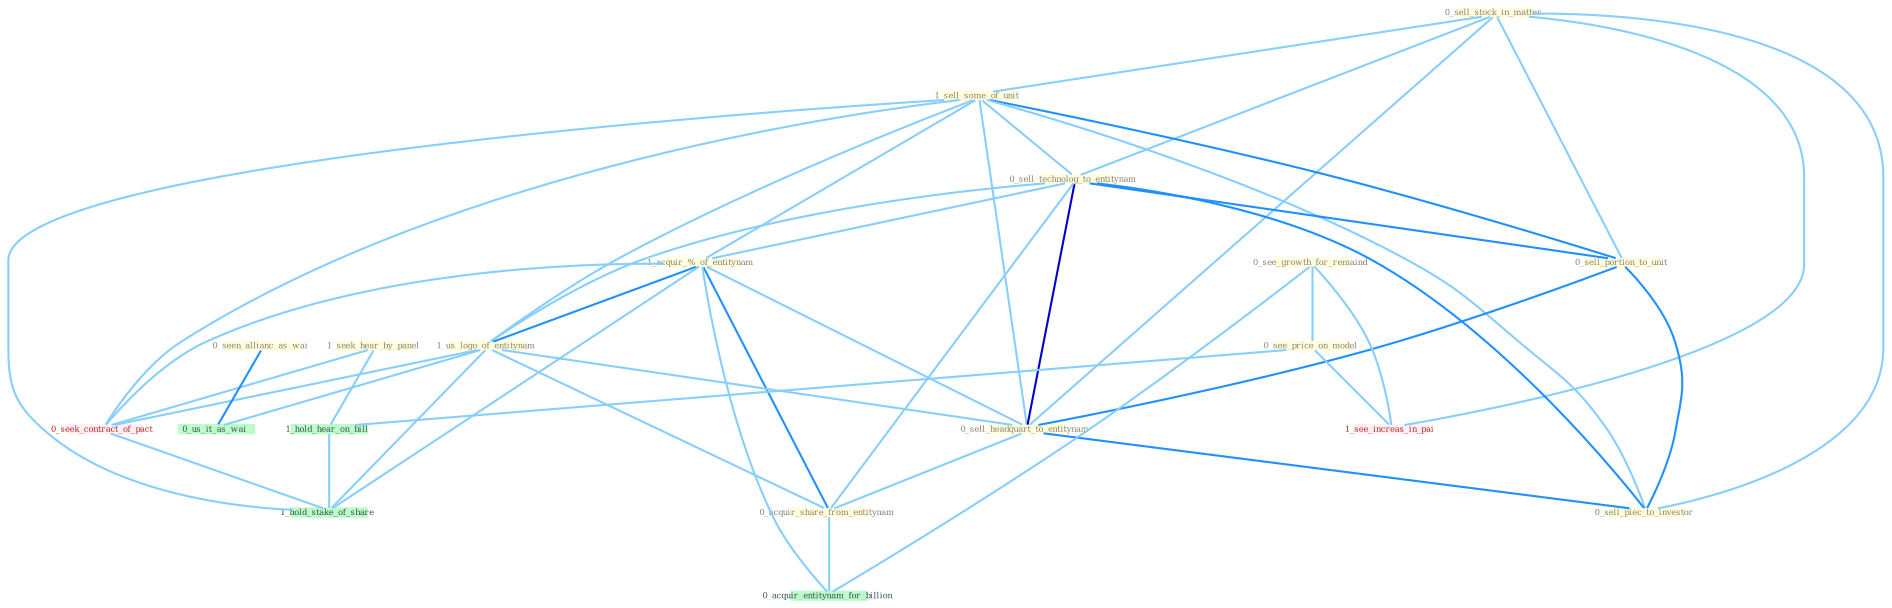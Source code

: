 Graph G{ 
    node
    [shape=polygon,style=filled,width=.5,height=.06,color="#BDFCC9",fixedsize=true,fontsize=4,
    fontcolor="#2f4f4f"];
    {node
    [color="#ffffe0", fontcolor="#8b7d6b"] "1_seek_hear_by_panel " "0_sell_stock_in_matter " "1_sell_some_of_unit " "0_sell_technolog_to_entitynam " "0_sell_portion_to_unit " "1_acquir_%_of_entitynam " "1_us_logo_of_entitynam " "0_sell_headquart_to_entitynam " "0_seen_allianc_as_wai " "0_sell_piec_to_investor " "0_acquir_share_from_entitynam " "0_see_growth_for_remaind " "0_see_price_on_model "}
{node [color="#fff0f5", fontcolor="#b22222"] "0_seek_contract_of_pact " "1_see_increas_in_pai "}
edge [color="#B0E2FF"];

	"1_seek_hear_by_panel " -- "0_seek_contract_of_pact " [w="1", color="#87cefa" ];
	"1_seek_hear_by_panel " -- "1_hold_hear_on_bill " [w="1", color="#87cefa" ];
	"0_sell_stock_in_matter " -- "1_sell_some_of_unit " [w="1", color="#87cefa" ];
	"0_sell_stock_in_matter " -- "0_sell_technolog_to_entitynam " [w="1", color="#87cefa" ];
	"0_sell_stock_in_matter " -- "0_sell_portion_to_unit " [w="1", color="#87cefa" ];
	"0_sell_stock_in_matter " -- "0_sell_headquart_to_entitynam " [w="1", color="#87cefa" ];
	"0_sell_stock_in_matter " -- "0_sell_piec_to_investor " [w="1", color="#87cefa" ];
	"0_sell_stock_in_matter " -- "1_see_increas_in_pai " [w="1", color="#87cefa" ];
	"1_sell_some_of_unit " -- "0_sell_technolog_to_entitynam " [w="1", color="#87cefa" ];
	"1_sell_some_of_unit " -- "0_sell_portion_to_unit " [w="2", color="#1e90ff" , len=0.8];
	"1_sell_some_of_unit " -- "1_acquir_%_of_entitynam " [w="1", color="#87cefa" ];
	"1_sell_some_of_unit " -- "1_us_logo_of_entitynam " [w="1", color="#87cefa" ];
	"1_sell_some_of_unit " -- "0_sell_headquart_to_entitynam " [w="1", color="#87cefa" ];
	"1_sell_some_of_unit " -- "0_sell_piec_to_investor " [w="1", color="#87cefa" ];
	"1_sell_some_of_unit " -- "0_seek_contract_of_pact " [w="1", color="#87cefa" ];
	"1_sell_some_of_unit " -- "1_hold_stake_of_share " [w="1", color="#87cefa" ];
	"0_sell_technolog_to_entitynam " -- "0_sell_portion_to_unit " [w="2", color="#1e90ff" , len=0.8];
	"0_sell_technolog_to_entitynam " -- "1_acquir_%_of_entitynam " [w="1", color="#87cefa" ];
	"0_sell_technolog_to_entitynam " -- "1_us_logo_of_entitynam " [w="1", color="#87cefa" ];
	"0_sell_technolog_to_entitynam " -- "0_sell_headquart_to_entitynam " [w="3", color="#0000cd" , len=0.6];
	"0_sell_technolog_to_entitynam " -- "0_sell_piec_to_investor " [w="2", color="#1e90ff" , len=0.8];
	"0_sell_technolog_to_entitynam " -- "0_acquir_share_from_entitynam " [w="1", color="#87cefa" ];
	"0_sell_portion_to_unit " -- "0_sell_headquart_to_entitynam " [w="2", color="#1e90ff" , len=0.8];
	"0_sell_portion_to_unit " -- "0_sell_piec_to_investor " [w="2", color="#1e90ff" , len=0.8];
	"1_acquir_%_of_entitynam " -- "1_us_logo_of_entitynam " [w="2", color="#1e90ff" , len=0.8];
	"1_acquir_%_of_entitynam " -- "0_sell_headquart_to_entitynam " [w="1", color="#87cefa" ];
	"1_acquir_%_of_entitynam " -- "0_acquir_share_from_entitynam " [w="2", color="#1e90ff" , len=0.8];
	"1_acquir_%_of_entitynam " -- "0_seek_contract_of_pact " [w="1", color="#87cefa" ];
	"1_acquir_%_of_entitynam " -- "0_acquir_entitynam_for_billion " [w="1", color="#87cefa" ];
	"1_acquir_%_of_entitynam " -- "1_hold_stake_of_share " [w="1", color="#87cefa" ];
	"1_us_logo_of_entitynam " -- "0_sell_headquart_to_entitynam " [w="1", color="#87cefa" ];
	"1_us_logo_of_entitynam " -- "0_acquir_share_from_entitynam " [w="1", color="#87cefa" ];
	"1_us_logo_of_entitynam " -- "0_seek_contract_of_pact " [w="1", color="#87cefa" ];
	"1_us_logo_of_entitynam " -- "0_us_it_as_wai " [w="1", color="#87cefa" ];
	"1_us_logo_of_entitynam " -- "1_hold_stake_of_share " [w="1", color="#87cefa" ];
	"0_sell_headquart_to_entitynam " -- "0_sell_piec_to_investor " [w="2", color="#1e90ff" , len=0.8];
	"0_sell_headquart_to_entitynam " -- "0_acquir_share_from_entitynam " [w="1", color="#87cefa" ];
	"0_seen_allianc_as_wai " -- "0_us_it_as_wai " [w="2", color="#1e90ff" , len=0.8];
	"0_acquir_share_from_entitynam " -- "0_acquir_entitynam_for_billion " [w="1", color="#87cefa" ];
	"0_see_growth_for_remaind " -- "0_see_price_on_model " [w="1", color="#87cefa" ];
	"0_see_growth_for_remaind " -- "0_acquir_entitynam_for_billion " [w="1", color="#87cefa" ];
	"0_see_growth_for_remaind " -- "1_see_increas_in_pai " [w="1", color="#87cefa" ];
	"0_see_price_on_model " -- "1_see_increas_in_pai " [w="1", color="#87cefa" ];
	"0_see_price_on_model " -- "1_hold_hear_on_bill " [w="1", color="#87cefa" ];
	"0_seek_contract_of_pact " -- "1_hold_stake_of_share " [w="1", color="#87cefa" ];
	"1_hold_hear_on_bill " -- "1_hold_stake_of_share " [w="1", color="#87cefa" ];
}